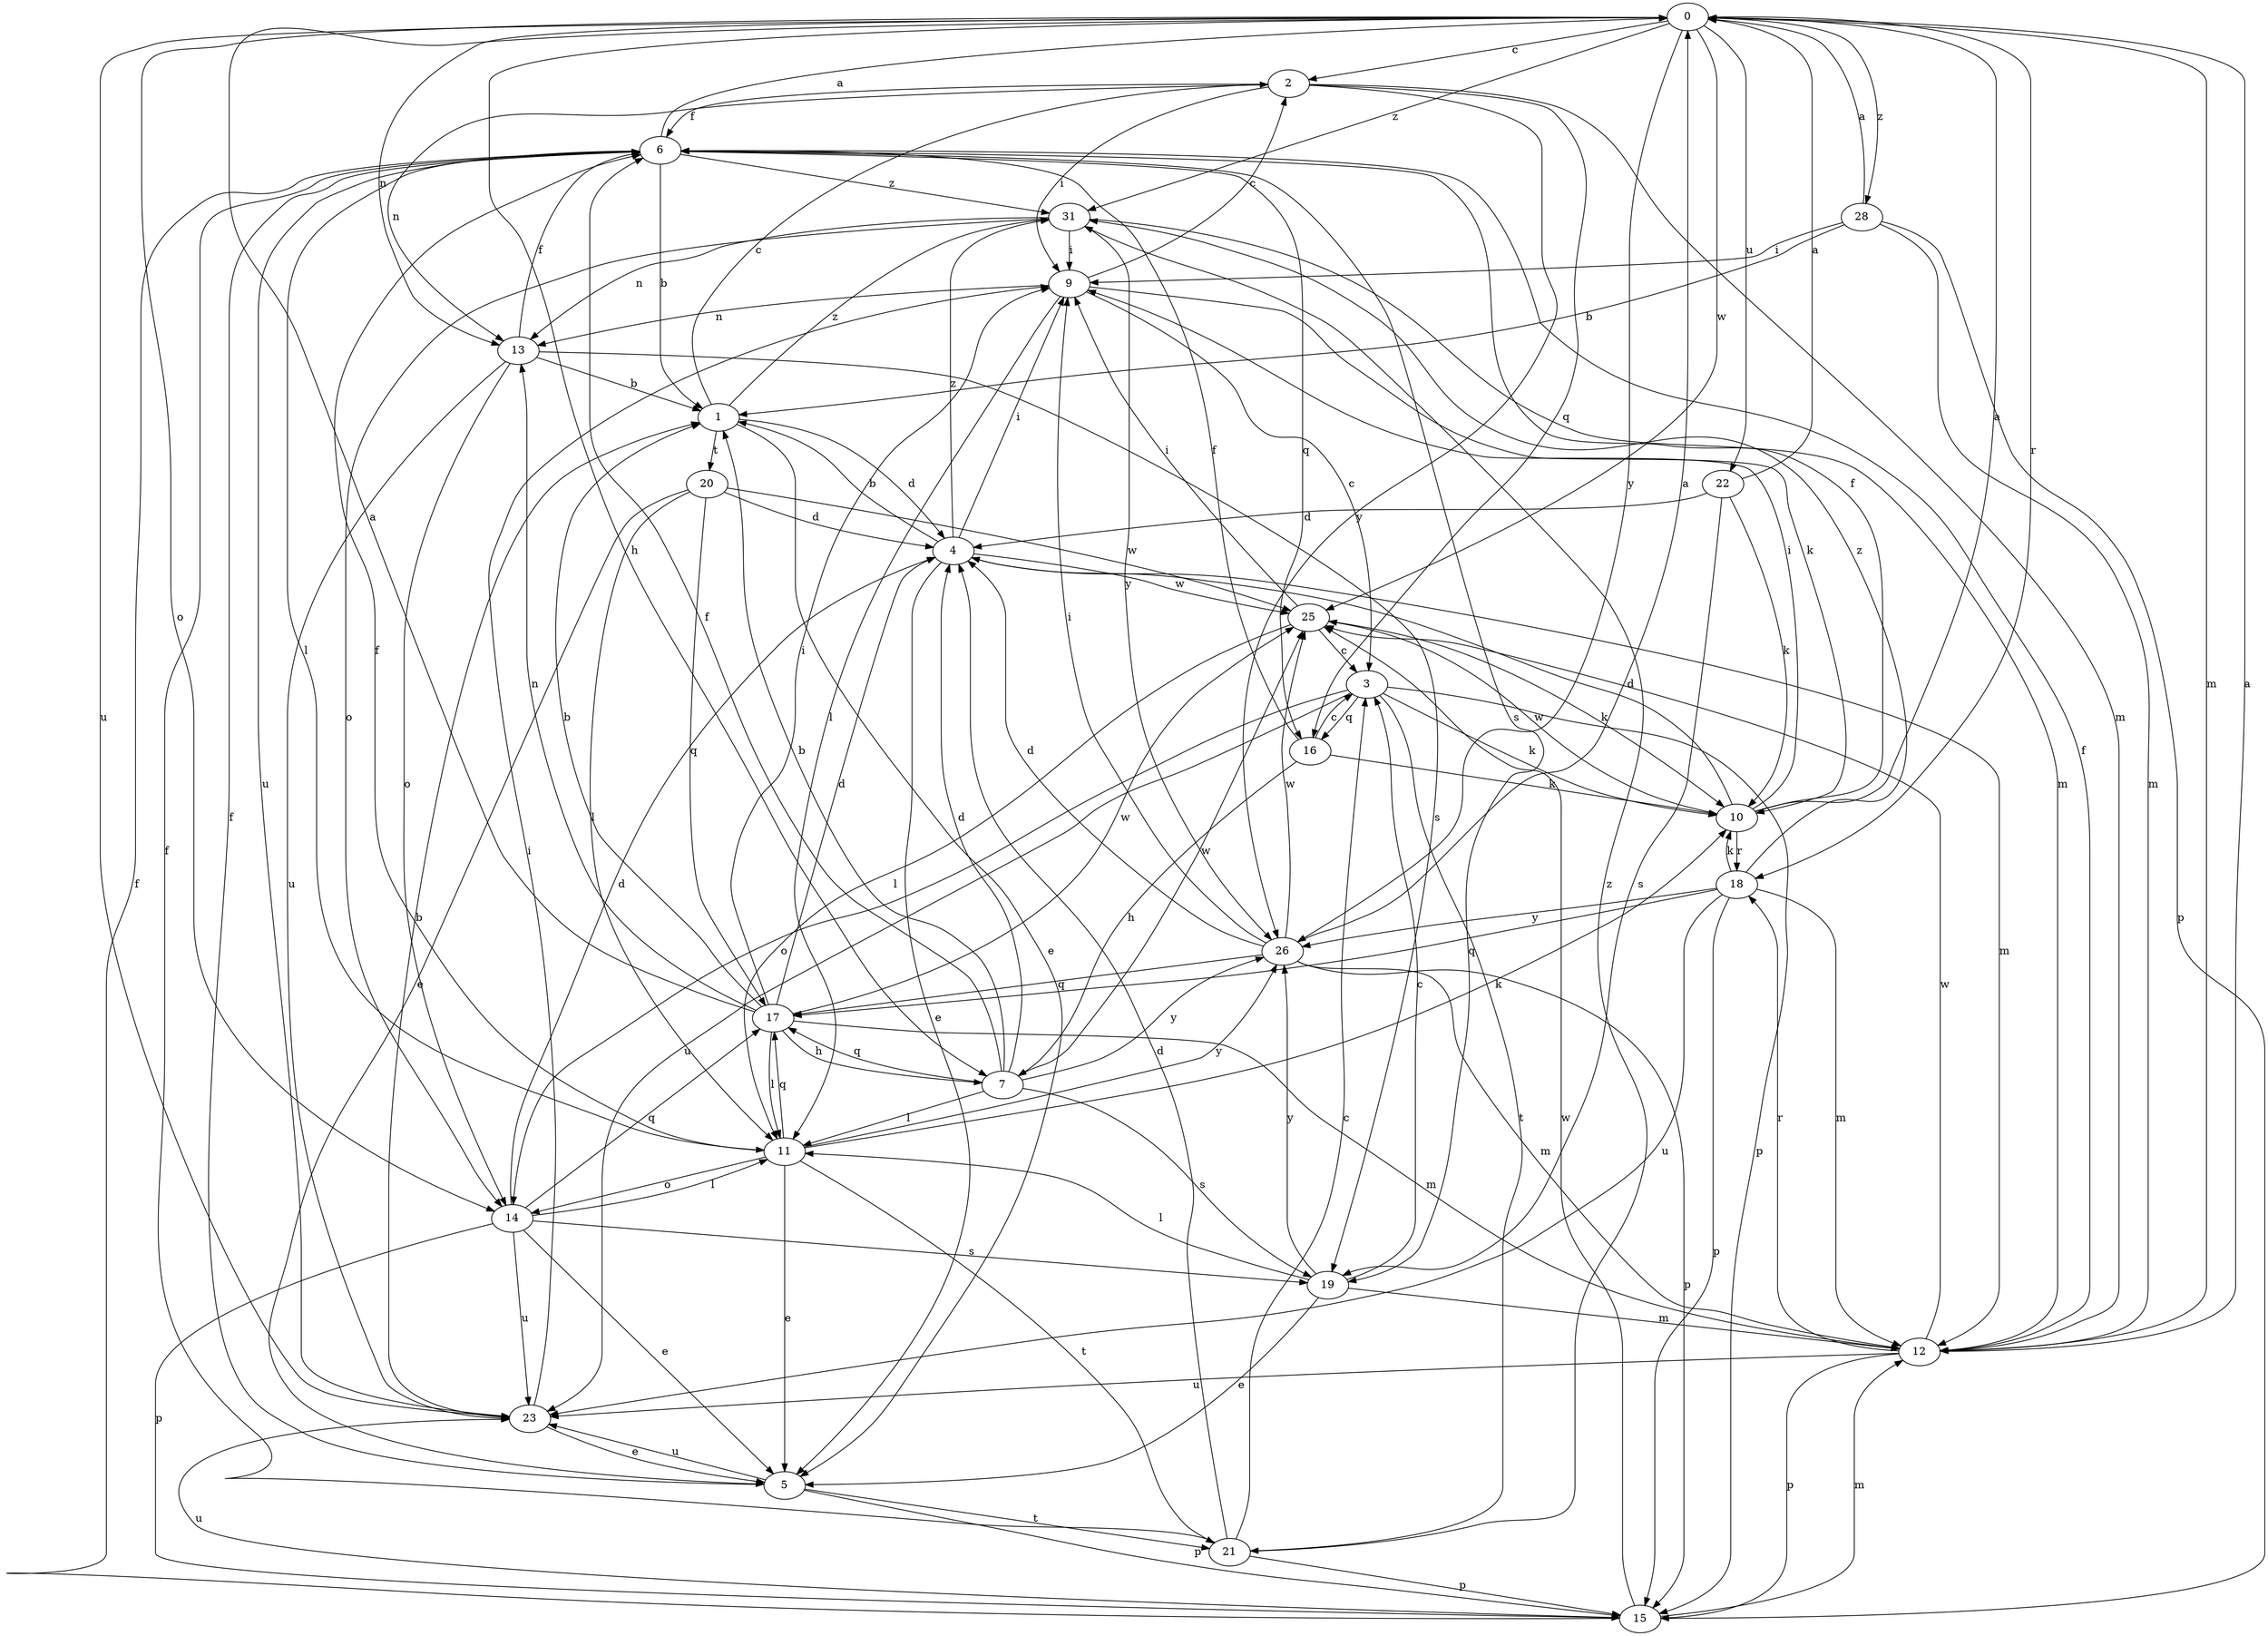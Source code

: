 strict digraph  {
0;
1;
2;
3;
4;
5;
6;
7;
9;
10;
11;
12;
13;
14;
15;
16;
17;
18;
19;
20;
21;
22;
23;
25;
26;
28;
31;
0 -> 2  [label=c];
0 -> 7  [label=h];
0 -> 12  [label=m];
0 -> 13  [label=n];
0 -> 14  [label=o];
0 -> 18  [label=r];
0 -> 22  [label=u];
0 -> 23  [label=u];
0 -> 25  [label=w];
0 -> 26  [label=y];
0 -> 28  [label=z];
0 -> 31  [label=z];
1 -> 2  [label=c];
1 -> 4  [label=d];
1 -> 5  [label=e];
1 -> 20  [label=t];
1 -> 31  [label=z];
2 -> 6  [label=f];
2 -> 9  [label=i];
2 -> 12  [label=m];
2 -> 13  [label=n];
2 -> 16  [label=q];
2 -> 26  [label=y];
3 -> 10  [label=k];
3 -> 14  [label=o];
3 -> 15  [label=p];
3 -> 16  [label=q];
3 -> 21  [label=t];
3 -> 23  [label=u];
4 -> 1  [label=b];
4 -> 5  [label=e];
4 -> 9  [label=i];
4 -> 12  [label=m];
4 -> 25  [label=w];
4 -> 31  [label=z];
5 -> 6  [label=f];
5 -> 15  [label=p];
5 -> 21  [label=t];
5 -> 23  [label=u];
6 -> 0  [label=a];
6 -> 1  [label=b];
6 -> 11  [label=l];
6 -> 16  [label=q];
6 -> 19  [label=s];
6 -> 23  [label=u];
6 -> 31  [label=z];
7 -> 1  [label=b];
7 -> 4  [label=d];
7 -> 6  [label=f];
7 -> 11  [label=l];
7 -> 17  [label=q];
7 -> 19  [label=s];
7 -> 25  [label=w];
7 -> 26  [label=y];
9 -> 2  [label=c];
9 -> 3  [label=c];
9 -> 10  [label=k];
9 -> 11  [label=l];
9 -> 13  [label=n];
10 -> 0  [label=a];
10 -> 4  [label=d];
10 -> 6  [label=f];
10 -> 9  [label=i];
10 -> 18  [label=r];
10 -> 25  [label=w];
11 -> 5  [label=e];
11 -> 6  [label=f];
11 -> 10  [label=k];
11 -> 14  [label=o];
11 -> 17  [label=q];
11 -> 21  [label=t];
11 -> 26  [label=y];
12 -> 0  [label=a];
12 -> 6  [label=f];
12 -> 15  [label=p];
12 -> 18  [label=r];
12 -> 23  [label=u];
12 -> 25  [label=w];
13 -> 1  [label=b];
13 -> 6  [label=f];
13 -> 14  [label=o];
13 -> 19  [label=s];
13 -> 23  [label=u];
14 -> 4  [label=d];
14 -> 5  [label=e];
14 -> 11  [label=l];
14 -> 15  [label=p];
14 -> 17  [label=q];
14 -> 19  [label=s];
14 -> 23  [label=u];
15 -> 6  [label=f];
15 -> 12  [label=m];
15 -> 23  [label=u];
15 -> 25  [label=w];
16 -> 3  [label=c];
16 -> 6  [label=f];
16 -> 7  [label=h];
16 -> 10  [label=k];
17 -> 0  [label=a];
17 -> 1  [label=b];
17 -> 4  [label=d];
17 -> 7  [label=h];
17 -> 9  [label=i];
17 -> 11  [label=l];
17 -> 12  [label=m];
17 -> 13  [label=n];
17 -> 25  [label=w];
18 -> 10  [label=k];
18 -> 12  [label=m];
18 -> 15  [label=p];
18 -> 17  [label=q];
18 -> 23  [label=u];
18 -> 26  [label=y];
18 -> 31  [label=z];
19 -> 3  [label=c];
19 -> 5  [label=e];
19 -> 11  [label=l];
19 -> 12  [label=m];
19 -> 26  [label=y];
20 -> 4  [label=d];
20 -> 5  [label=e];
20 -> 11  [label=l];
20 -> 17  [label=q];
20 -> 25  [label=w];
21 -> 3  [label=c];
21 -> 4  [label=d];
21 -> 6  [label=f];
21 -> 15  [label=p];
21 -> 31  [label=z];
22 -> 0  [label=a];
22 -> 4  [label=d];
22 -> 10  [label=k];
22 -> 19  [label=s];
23 -> 1  [label=b];
23 -> 5  [label=e];
23 -> 9  [label=i];
25 -> 3  [label=c];
25 -> 9  [label=i];
25 -> 10  [label=k];
25 -> 11  [label=l];
26 -> 0  [label=a];
26 -> 4  [label=d];
26 -> 9  [label=i];
26 -> 12  [label=m];
26 -> 15  [label=p];
26 -> 17  [label=q];
26 -> 25  [label=w];
28 -> 0  [label=a];
28 -> 1  [label=b];
28 -> 9  [label=i];
28 -> 12  [label=m];
28 -> 15  [label=p];
31 -> 9  [label=i];
31 -> 12  [label=m];
31 -> 13  [label=n];
31 -> 14  [label=o];
31 -> 26  [label=y];
}
